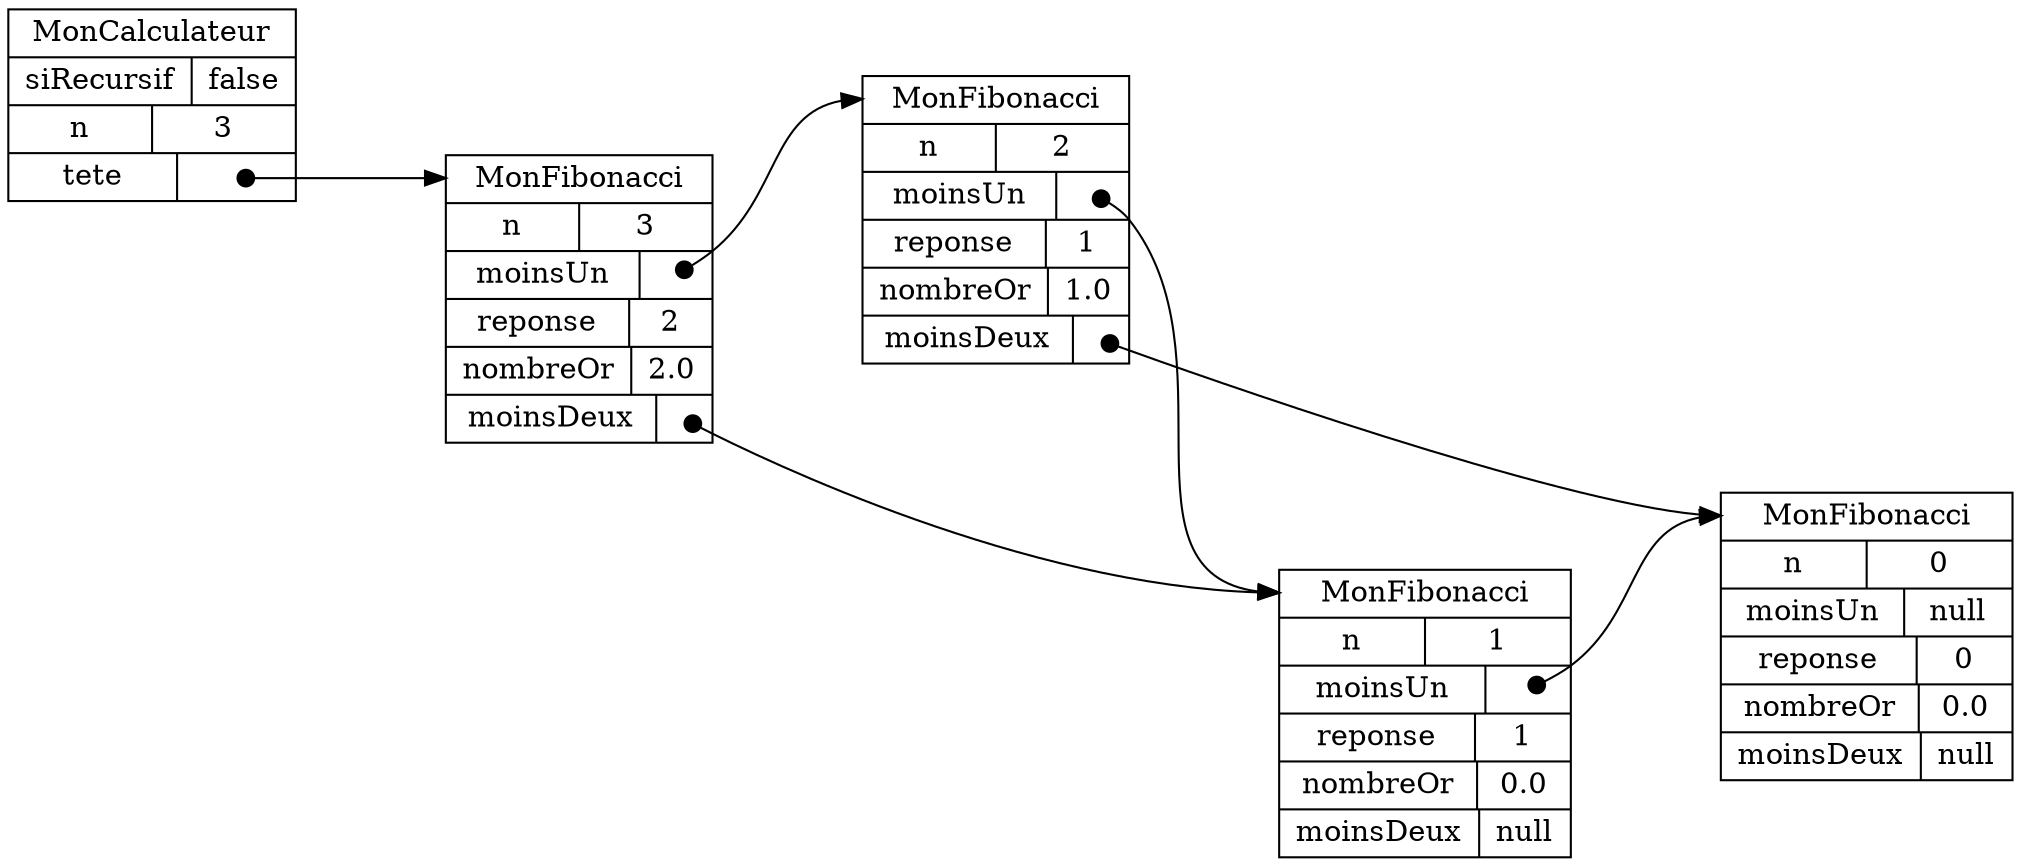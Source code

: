 digraph "MonCalculateur" {
graph ["rankdir"="LR","compound"="true","ranksep"="1.0","nodesep"="1.0"]
"/" ["label"="<_C>MonCalculateur|{siRecursif|false}|{n|3}|{tete|<tete_tete>}","style"="filled","fillcolor"="white","shape"="record"]
"/tete" ["label"="<_C>MonFibonacci|{n|3}|{moinsUn|<moinsUn_moinsUn>}|{reponse|2}|{nombreOr|2.0}|{moinsDeux|<moinsDeux_moinsDeux>}","style"="filled","fillcolor"="white","shape"="record"]
"/tete/moinsUn" ["label"="<_C>MonFibonacci|{n|2}|{moinsUn|<moinsUn_moinsUn>}|{reponse|1}|{nombreOr|1.0}|{moinsDeux|<moinsDeux_moinsDeux>}","style"="filled","fillcolor"="white","shape"="record"]
"/tete/moinsDeux" ["label"="<_C>MonFibonacci|{n|1}|{moinsUn|<moinsUn_moinsUn>}|{reponse|1}|{nombreOr|0.0}|{moinsDeux|null}","style"="filled","fillcolor"="white","shape"="record"]
"/tete/moinsUn/moinsDeux" ["label"="<_C>MonFibonacci|{n|0}|{moinsUn|null}|{reponse|0}|{nombreOr|0.0}|{moinsDeux|null}","style"="filled","fillcolor"="white","shape"="record"]
"/":"tete_tete":c -> "/tete":"_C" ["tailclip"="false","arrowtail"="dot","dir"="both","label"=""]
"/tete":"moinsDeux_moinsDeux":c -> "/tete/moinsDeux":"_C" ["tailclip"="false","arrowtail"="dot","dir"="both","label"=""]
"/tete":"moinsUn_moinsUn":c -> "/tete/moinsUn":"_C" ["tailclip"="false","arrowtail"="dot","dir"="both","label"=""]
"/tete/moinsUn":"moinsDeux_moinsDeux":c -> "/tete/moinsUn/moinsDeux":"_C" ["tailclip"="false","arrowtail"="dot","dir"="both","label"=""]
"/tete/moinsUn":"moinsUn_moinsUn":c -> "/tete/moinsDeux":"_C" ["tailclip"="false","arrowtail"="dot","dir"="both","label"=""]
"/tete/moinsDeux":"moinsUn_moinsUn":c -> "/tete/moinsUn/moinsDeux":"_C" ["tailclip"="false","arrowtail"="dot","dir"="both","label"=""]
}
